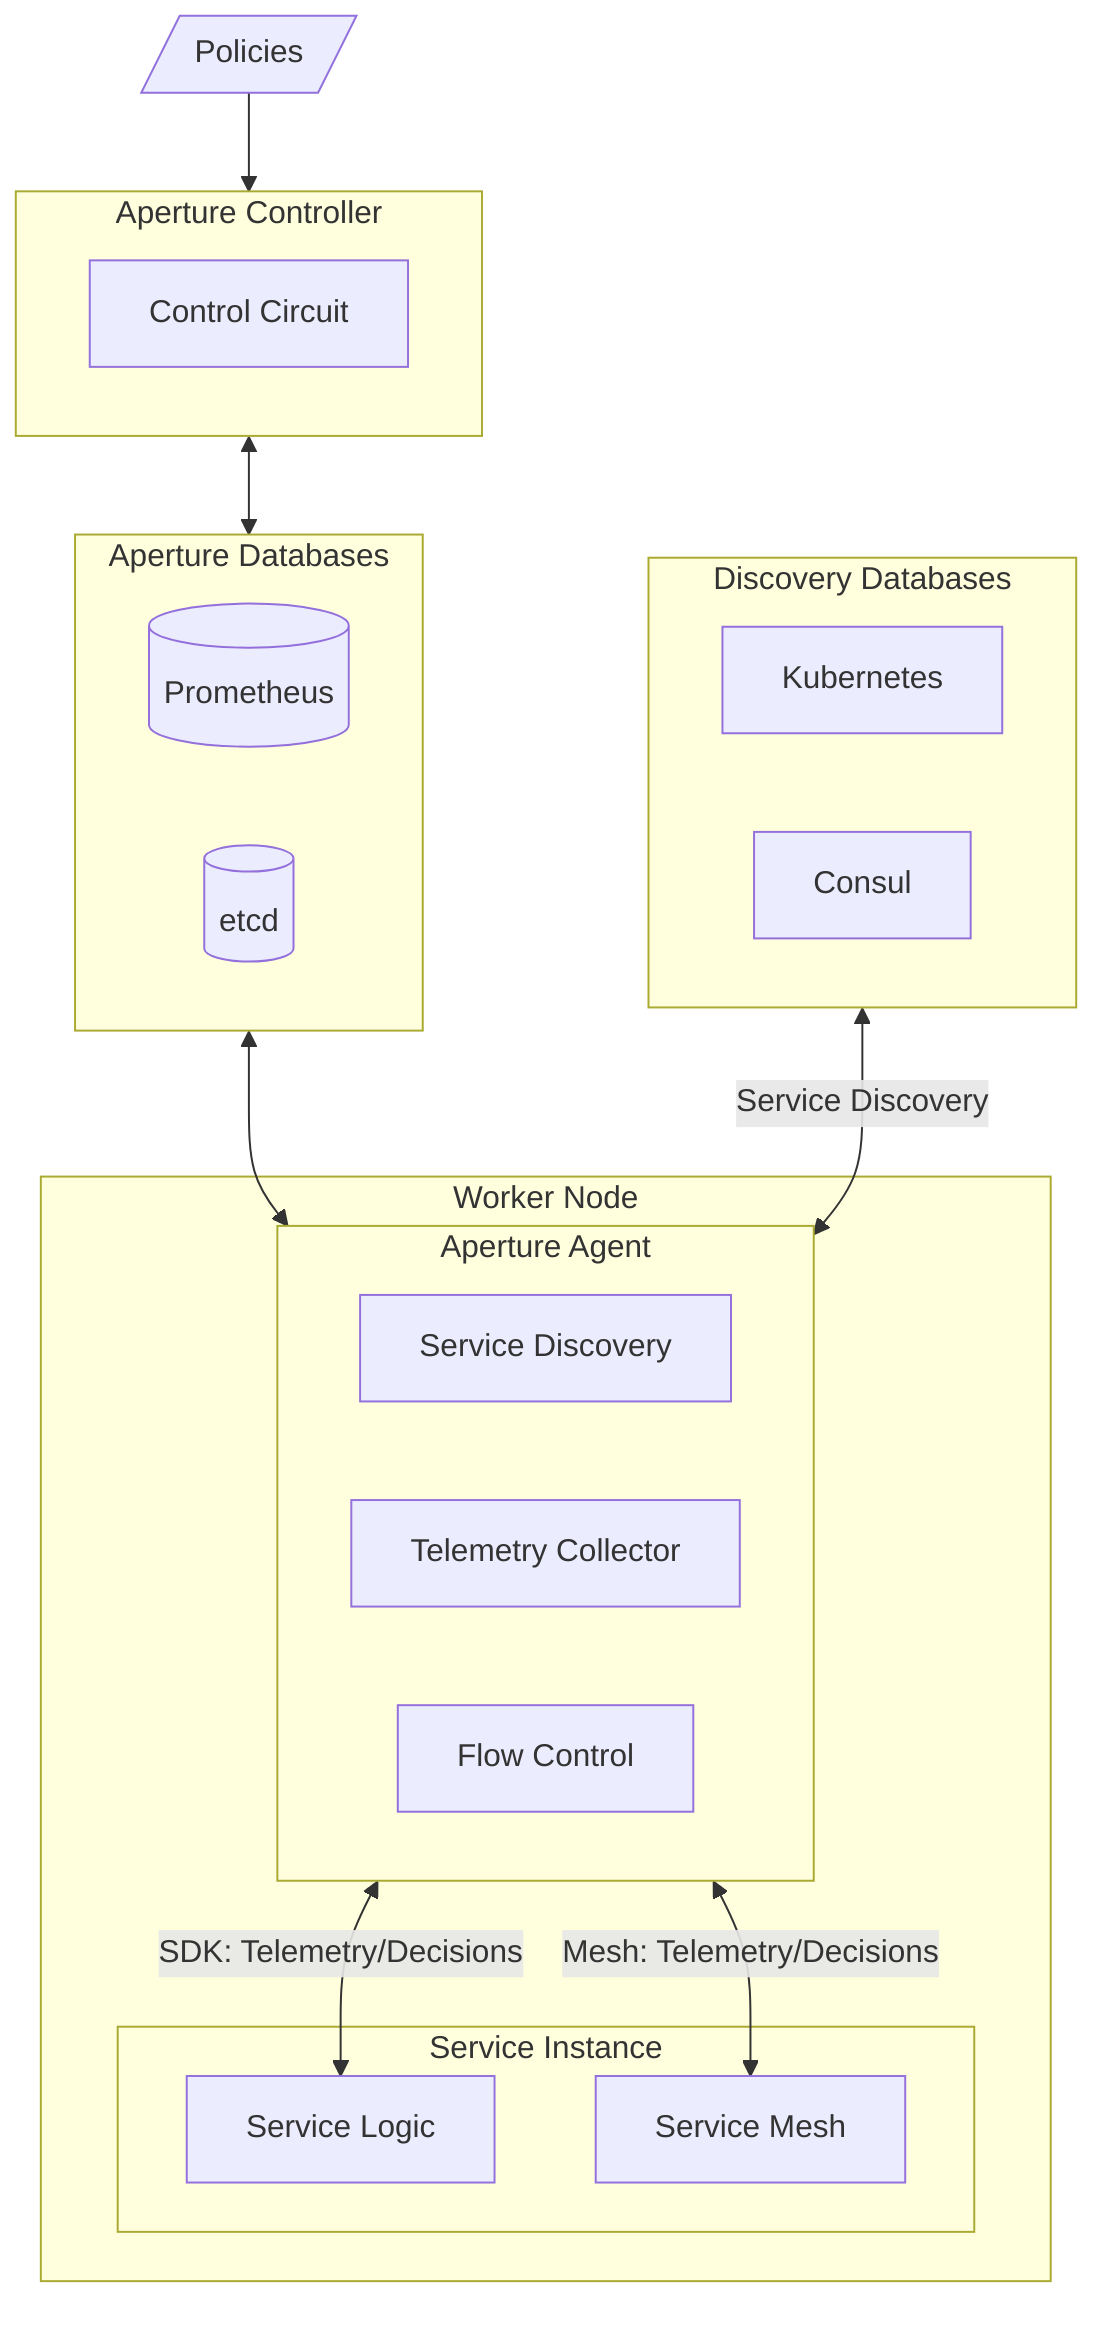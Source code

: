 %% name: architecture_simple
flowchart TD
    policies[/"Policies"/]
    subgraph controller["Aperture Controller"]
        circuit[Control Circuit]
    end
    subgraph databases["Aperture Databases"]
      prometheus[("Prometheus")]
      etcd[("etcd")]
    end
    subgraph worker["Worker Node"]
      subgraph agent["Aperture Agent"]
          servicediscovery["Service Discovery"]
          telemetry["Telemetry Collector"]
          flowcontrol["Flow Control"]
      end
      subgraph serviceinstance["Service Instance"]
        servicelogic["Service Logic"]
        servicemesh["Service Mesh"]
      end
    end
    subgraph platforms["Discovery Databases"]
      kubernetes["Kubernetes"]
      consul["Consul"]
    end
    policies --> controller
    controller<-->databases
    databases<-->agent
    agent <-->|SDK: Telemetry/Decisions| servicelogic
    agent <-->|Mesh: Telemetry/Decisions| servicemesh
    platforms <-->|Service Discovery| agent